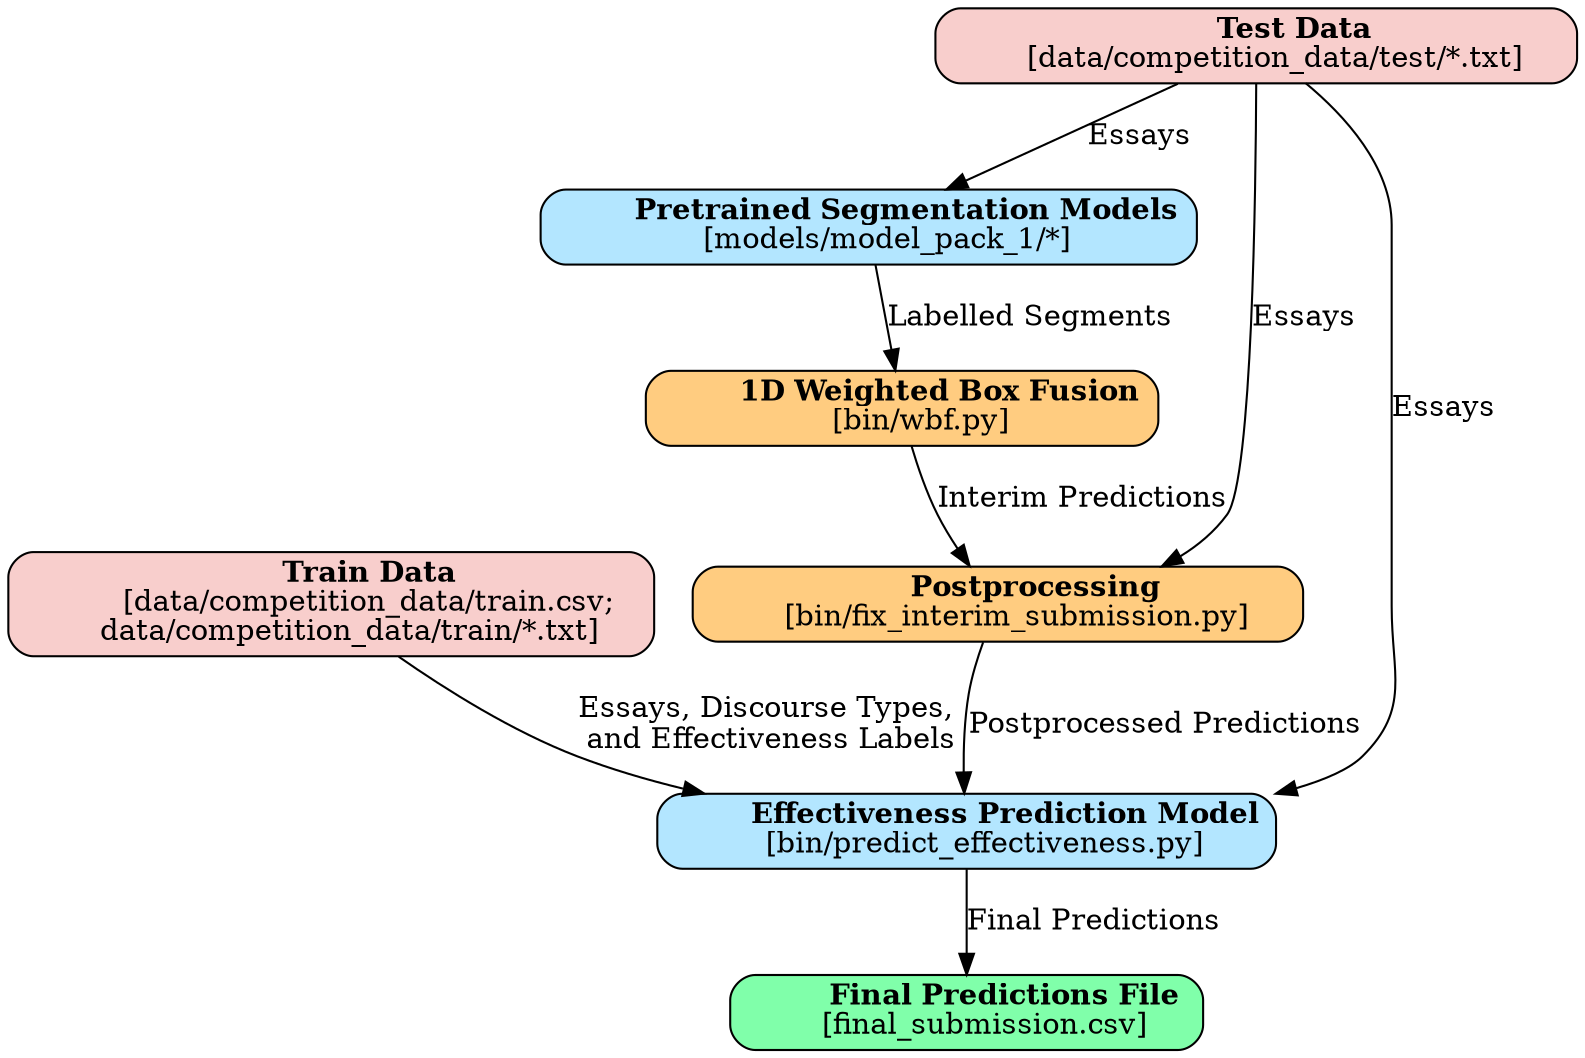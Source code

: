 digraph InferencePipeline {

    node [shape=box, style="filled,rounded"];

    train_data [label=<
        <b>Train Data</b><br />
        [data/competition_data/train.csv;<br />
        data/competition_data/train/*.txt]
    >, fillcolor="#f8cecc"];

    test_data [label=<
        <b>Test Data</b><br />
        [data/competition_data/test/*.txt]
    >, fillcolor="#f8cecc"];

    segmentation [label=<
        <b>Pretrained Segmentation Models</b><br />
        [models/model_pack_1/*]
    >, fillcolor="#b3e6ff"];

    wbf [label=<
        <b>1D Weighted Box Fusion</b><br />
        [bin/wbf.py]
    >, fillcolor="#ffcc80"];

    postprocessing [label=<
        <b>Postprocessing</b><br />
        [bin/fix_interim_submission.py]
    >, fillcolor="#ffcc80"];

    effectiveness [label=<
        <b>Effectiveness Prediction Model</b><br />
        [bin/predict_effectiveness.py]
    >, fillcolor="#b3e6ff"];

    final_predictions [label=<
        <b>Final Predictions File</b><br />
        [final_submission.csv]
    >, fillcolor="#80ffaa"];  // Changed color

    test_data -> segmentation [label="Essays"];
    test_data -> effectiveness [label="Essays"];
    train_data -> effectiveness [label="Essays, Discourse Types,\n and Effectiveness Labels"];
    test_data -> postprocessing [label="Essays"];
    segmentation -> wbf [label="Labelled Segments"];
    wbf -> postprocessing [label="Interim Predictions"];
    postprocessing -> effectiveness [label="Postprocessed Predictions"];
    effectiveness -> final_predictions [label="Final Predictions"];
}
